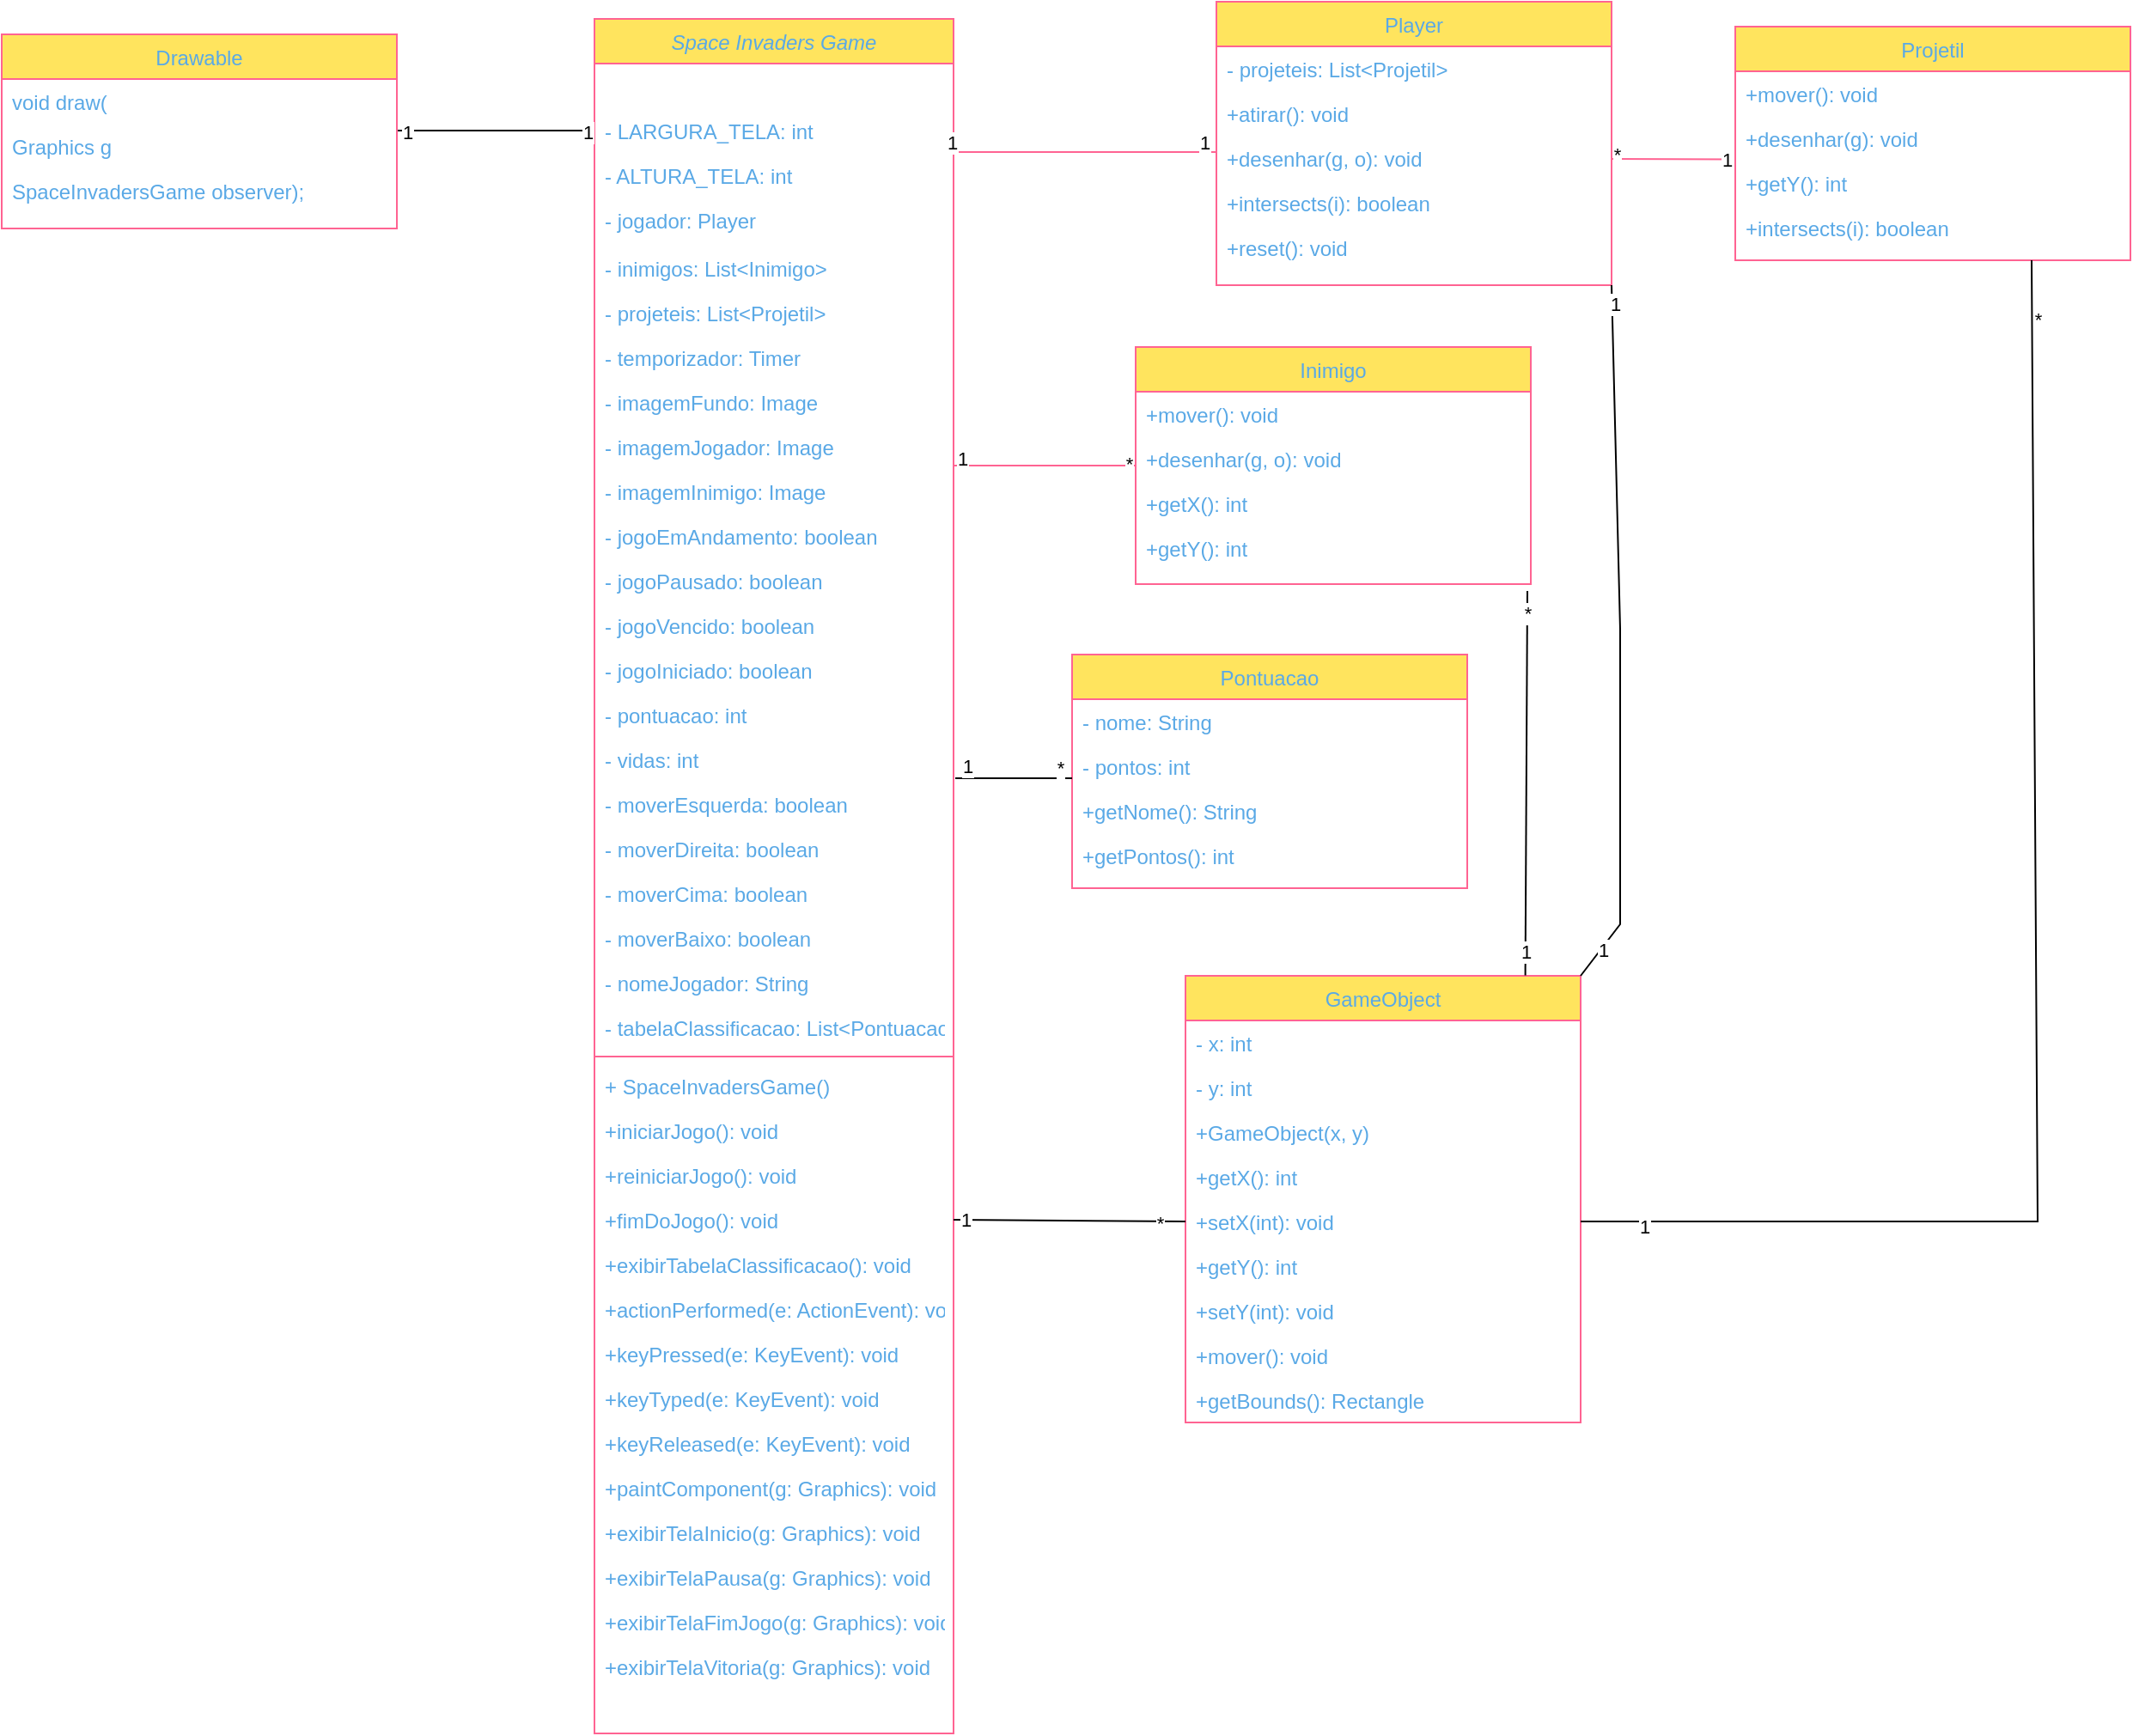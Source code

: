 <mxfile version="22.1.5" type="device">
  <diagram id="C5RBs43oDa-KdzZeNtuy" name="Page-1">
    <mxGraphModel dx="1494" dy="585" grid="0" gridSize="10" guides="1" tooltips="1" connect="1" arrows="1" fold="1" page="0" pageScale="1" pageWidth="413" pageHeight="583" math="0" shadow="0">
      <root>
        <mxCell id="WIyWlLk6GJQsqaUBKTNV-0" />
        <mxCell id="WIyWlLk6GJQsqaUBKTNV-1" parent="WIyWlLk6GJQsqaUBKTNV-0" />
        <mxCell id="eKQ7QP0AGrMG_7RsJXA4-100" value="Space Invaders Game" style="swimlane;fontStyle=2;align=center;verticalAlign=top;childLayout=stackLayout;horizontal=1;startSize=26;horizontalStack=0;resizeParent=1;resizeLast=0;collapsible=1;marginBottom=0;rounded=0;shadow=0;strokeWidth=1;labelBackgroundColor=none;fillColor=#FFE45E;strokeColor=#FF6392;fontColor=#5AA9E6;" vertex="1" parent="WIyWlLk6GJQsqaUBKTNV-1">
          <mxGeometry x="40" y="40" width="209" height="998" as="geometry">
            <mxRectangle x="230" y="140" width="160" height="26" as="alternateBounds" />
          </mxGeometry>
        </mxCell>
        <mxCell id="eKQ7QP0AGrMG_7RsJXA4-101" style="text;align=left;verticalAlign=top;spacingLeft=4;spacingRight=4;overflow=hidden;rotatable=0;points=[[0,0.5],[1,0.5]];portConstraint=eastwest;rounded=0;shadow=0;html=0;labelBackgroundColor=none;fontColor=#5AA9E6;" vertex="1" parent="eKQ7QP0AGrMG_7RsJXA4-100">
          <mxGeometry y="26" width="209" height="26" as="geometry" />
        </mxCell>
        <mxCell id="eKQ7QP0AGrMG_7RsJXA4-102" value="- LARGURA_TELA: int" style="text;align=left;verticalAlign=top;spacingLeft=4;spacingRight=4;overflow=hidden;rotatable=0;points=[[0,0.5],[1,0.5]];portConstraint=eastwest;rounded=0;shadow=0;html=0;labelBackgroundColor=none;fontColor=#5AA9E6;" vertex="1" parent="eKQ7QP0AGrMG_7RsJXA4-100">
          <mxGeometry y="52" width="209" height="26" as="geometry" />
        </mxCell>
        <mxCell id="eKQ7QP0AGrMG_7RsJXA4-103" value="- ALTURA_TELA: int" style="text;align=left;verticalAlign=top;spacingLeft=4;spacingRight=4;overflow=hidden;rotatable=0;points=[[0,0.5],[1,0.5]];portConstraint=eastwest;labelBackgroundColor=none;fontColor=#5AA9E6;" vertex="1" parent="eKQ7QP0AGrMG_7RsJXA4-100">
          <mxGeometry y="78" width="209" height="26" as="geometry" />
        </mxCell>
        <mxCell id="eKQ7QP0AGrMG_7RsJXA4-104" value="- jogador: Player" style="text;align=left;verticalAlign=top;spacingLeft=4;spacingRight=4;overflow=hidden;rotatable=0;points=[[0,0.5],[1,0.5]];portConstraint=eastwest;rounded=0;shadow=0;html=0;labelBackgroundColor=none;fontColor=#5AA9E6;" vertex="1" parent="eKQ7QP0AGrMG_7RsJXA4-100">
          <mxGeometry y="104" width="209" height="28" as="geometry" />
        </mxCell>
        <mxCell id="eKQ7QP0AGrMG_7RsJXA4-105" value="- inimigos: List&lt;Inimigo&gt;" style="text;align=left;verticalAlign=top;spacingLeft=4;spacingRight=4;overflow=hidden;rotatable=0;points=[[0,0.5],[1,0.5]];portConstraint=eastwest;rounded=0;shadow=0;html=0;labelBackgroundColor=none;fontColor=#5AA9E6;" vertex="1" parent="eKQ7QP0AGrMG_7RsJXA4-100">
          <mxGeometry y="132" width="209" height="26" as="geometry" />
        </mxCell>
        <mxCell id="eKQ7QP0AGrMG_7RsJXA4-106" value="- projeteis: List&lt;Projetil&gt;" style="text;align=left;verticalAlign=top;spacingLeft=4;spacingRight=4;overflow=hidden;rotatable=0;points=[[0,0.5],[1,0.5]];portConstraint=eastwest;rounded=0;shadow=0;html=0;labelBackgroundColor=none;fontColor=#5AA9E6;" vertex="1" parent="eKQ7QP0AGrMG_7RsJXA4-100">
          <mxGeometry y="158" width="209" height="26" as="geometry" />
        </mxCell>
        <mxCell id="eKQ7QP0AGrMG_7RsJXA4-107" value="- temporizador: Timer" style="text;align=left;verticalAlign=top;spacingLeft=4;spacingRight=4;overflow=hidden;rotatable=0;points=[[0,0.5],[1,0.5]];portConstraint=eastwest;rounded=0;shadow=0;html=0;labelBackgroundColor=none;fontColor=#5AA9E6;" vertex="1" parent="eKQ7QP0AGrMG_7RsJXA4-100">
          <mxGeometry y="184" width="209" height="26" as="geometry" />
        </mxCell>
        <mxCell id="eKQ7QP0AGrMG_7RsJXA4-108" value="- imagemFundo: Image" style="text;align=left;verticalAlign=top;spacingLeft=4;spacingRight=4;overflow=hidden;rotatable=0;points=[[0,0.5],[1,0.5]];portConstraint=eastwest;rounded=0;shadow=0;html=0;labelBackgroundColor=none;fontColor=#5AA9E6;" vertex="1" parent="eKQ7QP0AGrMG_7RsJXA4-100">
          <mxGeometry y="210" width="209" height="26" as="geometry" />
        </mxCell>
        <mxCell id="eKQ7QP0AGrMG_7RsJXA4-109" value="- imagemJogador: Image" style="text;align=left;verticalAlign=top;spacingLeft=4;spacingRight=4;overflow=hidden;rotatable=0;points=[[0,0.5],[1,0.5]];portConstraint=eastwest;rounded=0;shadow=0;html=0;labelBackgroundColor=none;fontColor=#5AA9E6;" vertex="1" parent="eKQ7QP0AGrMG_7RsJXA4-100">
          <mxGeometry y="236" width="209" height="26" as="geometry" />
        </mxCell>
        <mxCell id="eKQ7QP0AGrMG_7RsJXA4-110" value="- imagemInimigo: Image" style="text;align=left;verticalAlign=top;spacingLeft=4;spacingRight=4;overflow=hidden;rotatable=0;points=[[0,0.5],[1,0.5]];portConstraint=eastwest;rounded=0;shadow=0;html=0;labelBackgroundColor=none;fontColor=#5AA9E6;" vertex="1" parent="eKQ7QP0AGrMG_7RsJXA4-100">
          <mxGeometry y="262" width="209" height="26" as="geometry" />
        </mxCell>
        <mxCell id="eKQ7QP0AGrMG_7RsJXA4-111" value="- jogoEmAndamento: boolean" style="text;align=left;verticalAlign=top;spacingLeft=4;spacingRight=4;overflow=hidden;rotatable=0;points=[[0,0.5],[1,0.5]];portConstraint=eastwest;rounded=0;shadow=0;html=0;labelBackgroundColor=none;fontColor=#5AA9E6;" vertex="1" parent="eKQ7QP0AGrMG_7RsJXA4-100">
          <mxGeometry y="288" width="209" height="26" as="geometry" />
        </mxCell>
        <mxCell id="eKQ7QP0AGrMG_7RsJXA4-112" value="- jogoPausado: boolean" style="text;align=left;verticalAlign=top;spacingLeft=4;spacingRight=4;overflow=hidden;rotatable=0;points=[[0,0.5],[1,0.5]];portConstraint=eastwest;rounded=0;shadow=0;html=0;labelBackgroundColor=none;fontColor=#5AA9E6;" vertex="1" parent="eKQ7QP0AGrMG_7RsJXA4-100">
          <mxGeometry y="314" width="209" height="26" as="geometry" />
        </mxCell>
        <mxCell id="eKQ7QP0AGrMG_7RsJXA4-113" value="- jogoVencido: boolean" style="text;align=left;verticalAlign=top;spacingLeft=4;spacingRight=4;overflow=hidden;rotatable=0;points=[[0,0.5],[1,0.5]];portConstraint=eastwest;rounded=0;shadow=0;html=0;labelBackgroundColor=none;fontColor=#5AA9E6;" vertex="1" parent="eKQ7QP0AGrMG_7RsJXA4-100">
          <mxGeometry y="340" width="209" height="26" as="geometry" />
        </mxCell>
        <mxCell id="eKQ7QP0AGrMG_7RsJXA4-114" value="- jogoIniciado: boolean" style="text;align=left;verticalAlign=top;spacingLeft=4;spacingRight=4;overflow=hidden;rotatable=0;points=[[0,0.5],[1,0.5]];portConstraint=eastwest;rounded=0;shadow=0;html=0;labelBackgroundColor=none;fontColor=#5AA9E6;" vertex="1" parent="eKQ7QP0AGrMG_7RsJXA4-100">
          <mxGeometry y="366" width="209" height="26" as="geometry" />
        </mxCell>
        <mxCell id="eKQ7QP0AGrMG_7RsJXA4-115" value="- pontuacao: int" style="text;align=left;verticalAlign=top;spacingLeft=4;spacingRight=4;overflow=hidden;rotatable=0;points=[[0,0.5],[1,0.5]];portConstraint=eastwest;rounded=0;shadow=0;html=0;labelBackgroundColor=none;fontColor=#5AA9E6;" vertex="1" parent="eKQ7QP0AGrMG_7RsJXA4-100">
          <mxGeometry y="392" width="209" height="26" as="geometry" />
        </mxCell>
        <mxCell id="eKQ7QP0AGrMG_7RsJXA4-116" value="- vidas: int" style="text;align=left;verticalAlign=top;spacingLeft=4;spacingRight=4;overflow=hidden;rotatable=0;points=[[0,0.5],[1,0.5]];portConstraint=eastwest;rounded=0;shadow=0;html=0;labelBackgroundColor=none;fontColor=#5AA9E6;" vertex="1" parent="eKQ7QP0AGrMG_7RsJXA4-100">
          <mxGeometry y="418" width="209" height="26" as="geometry" />
        </mxCell>
        <mxCell id="eKQ7QP0AGrMG_7RsJXA4-117" value="- moverEsquerda: boolean" style="text;align=left;verticalAlign=top;spacingLeft=4;spacingRight=4;overflow=hidden;rotatable=0;points=[[0,0.5],[1,0.5]];portConstraint=eastwest;rounded=0;shadow=0;html=0;labelBackgroundColor=none;fontColor=#5AA9E6;" vertex="1" parent="eKQ7QP0AGrMG_7RsJXA4-100">
          <mxGeometry y="444" width="209" height="26" as="geometry" />
        </mxCell>
        <mxCell id="eKQ7QP0AGrMG_7RsJXA4-118" value="- moverDireita: boolean" style="text;align=left;verticalAlign=top;spacingLeft=4;spacingRight=4;overflow=hidden;rotatable=0;points=[[0,0.5],[1,0.5]];portConstraint=eastwest;rounded=0;shadow=0;html=0;labelBackgroundColor=none;fontColor=#5AA9E6;" vertex="1" parent="eKQ7QP0AGrMG_7RsJXA4-100">
          <mxGeometry y="470" width="209" height="26" as="geometry" />
        </mxCell>
        <mxCell id="eKQ7QP0AGrMG_7RsJXA4-119" value="- moverCima: boolean" style="text;align=left;verticalAlign=top;spacingLeft=4;spacingRight=4;overflow=hidden;rotatable=0;points=[[0,0.5],[1,0.5]];portConstraint=eastwest;rounded=0;shadow=0;html=0;labelBackgroundColor=none;fontColor=#5AA9E6;" vertex="1" parent="eKQ7QP0AGrMG_7RsJXA4-100">
          <mxGeometry y="496" width="209" height="26" as="geometry" />
        </mxCell>
        <mxCell id="eKQ7QP0AGrMG_7RsJXA4-120" value="- moverBaixo: boolean" style="text;align=left;verticalAlign=top;spacingLeft=4;spacingRight=4;overflow=hidden;rotatable=0;points=[[0,0.5],[1,0.5]];portConstraint=eastwest;rounded=0;shadow=0;html=0;labelBackgroundColor=none;fontColor=#5AA9E6;" vertex="1" parent="eKQ7QP0AGrMG_7RsJXA4-100">
          <mxGeometry y="522" width="209" height="26" as="geometry" />
        </mxCell>
        <mxCell id="eKQ7QP0AGrMG_7RsJXA4-121" value="- nomeJogador: String" style="text;align=left;verticalAlign=top;spacingLeft=4;spacingRight=4;overflow=hidden;rotatable=0;points=[[0,0.5],[1,0.5]];portConstraint=eastwest;rounded=0;shadow=0;html=0;labelBackgroundColor=none;fontColor=#5AA9E6;" vertex="1" parent="eKQ7QP0AGrMG_7RsJXA4-100">
          <mxGeometry y="548" width="209" height="26" as="geometry" />
        </mxCell>
        <mxCell id="eKQ7QP0AGrMG_7RsJXA4-122" value="- tabelaClassificacao: List&lt;Pontuacao&gt;" style="text;align=left;verticalAlign=top;spacingLeft=4;spacingRight=4;overflow=hidden;rotatable=0;points=[[0,0.5],[1,0.5]];portConstraint=eastwest;rounded=0;shadow=0;html=0;labelBackgroundColor=none;fontColor=#5AA9E6;" vertex="1" parent="eKQ7QP0AGrMG_7RsJXA4-100">
          <mxGeometry y="574" width="209" height="26" as="geometry" />
        </mxCell>
        <mxCell id="eKQ7QP0AGrMG_7RsJXA4-123" value="" style="line;html=1;strokeWidth=1;align=left;verticalAlign=middle;spacingTop=-1;spacingLeft=3;spacingRight=3;rotatable=0;labelPosition=right;points=[];portConstraint=eastwest;labelBackgroundColor=none;fillColor=#FFE45E;strokeColor=#FF6392;fontColor=#5AA9E6;" vertex="1" parent="eKQ7QP0AGrMG_7RsJXA4-100">
          <mxGeometry y="600" width="209" height="8" as="geometry" />
        </mxCell>
        <mxCell id="eKQ7QP0AGrMG_7RsJXA4-124" value=" + SpaceInvadersGame()" style="text;align=left;verticalAlign=top;spacingLeft=4;spacingRight=4;overflow=hidden;rotatable=0;points=[[0,0.5],[1,0.5]];portConstraint=eastwest;labelBackgroundColor=none;fontColor=#5AA9E6;" vertex="1" parent="eKQ7QP0AGrMG_7RsJXA4-100">
          <mxGeometry y="608" width="209" height="26" as="geometry" />
        </mxCell>
        <mxCell id="eKQ7QP0AGrMG_7RsJXA4-125" value="+iniciarJogo(): void" style="text;align=left;verticalAlign=top;spacingLeft=4;spacingRight=4;overflow=hidden;rotatable=0;points=[[0,0.5],[1,0.5]];portConstraint=eastwest;labelBackgroundColor=none;fontColor=#5AA9E6;" vertex="1" parent="eKQ7QP0AGrMG_7RsJXA4-100">
          <mxGeometry y="634" width="209" height="26" as="geometry" />
        </mxCell>
        <mxCell id="eKQ7QP0AGrMG_7RsJXA4-126" value="+reiniciarJogo(): void" style="text;align=left;verticalAlign=top;spacingLeft=4;spacingRight=4;overflow=hidden;rotatable=0;points=[[0,0.5],[1,0.5]];portConstraint=eastwest;labelBackgroundColor=none;fontColor=#5AA9E6;" vertex="1" parent="eKQ7QP0AGrMG_7RsJXA4-100">
          <mxGeometry y="660" width="209" height="26" as="geometry" />
        </mxCell>
        <mxCell id="eKQ7QP0AGrMG_7RsJXA4-127" value="+fimDoJogo(): void " style="text;align=left;verticalAlign=top;spacingLeft=4;spacingRight=4;overflow=hidden;rotatable=0;points=[[0,0.5],[1,0.5]];portConstraint=eastwest;labelBackgroundColor=none;fontColor=#5AA9E6;" vertex="1" parent="eKQ7QP0AGrMG_7RsJXA4-100">
          <mxGeometry y="686" width="209" height="26" as="geometry" />
        </mxCell>
        <mxCell id="eKQ7QP0AGrMG_7RsJXA4-128" value="+exibirTabelaClassificacao(): void" style="text;align=left;verticalAlign=top;spacingLeft=4;spacingRight=4;overflow=hidden;rotatable=0;points=[[0,0.5],[1,0.5]];portConstraint=eastwest;labelBackgroundColor=none;fontColor=#5AA9E6;" vertex="1" parent="eKQ7QP0AGrMG_7RsJXA4-100">
          <mxGeometry y="712" width="209" height="26" as="geometry" />
        </mxCell>
        <mxCell id="eKQ7QP0AGrMG_7RsJXA4-129" value="+actionPerformed(e: ActionEvent): void" style="text;align=left;verticalAlign=top;spacingLeft=4;spacingRight=4;overflow=hidden;rotatable=0;points=[[0,0.5],[1,0.5]];portConstraint=eastwest;labelBackgroundColor=none;fontColor=#5AA9E6;" vertex="1" parent="eKQ7QP0AGrMG_7RsJXA4-100">
          <mxGeometry y="738" width="209" height="26" as="geometry" />
        </mxCell>
        <mxCell id="eKQ7QP0AGrMG_7RsJXA4-130" value="+keyPressed(e: KeyEvent): void " style="text;align=left;verticalAlign=top;spacingLeft=4;spacingRight=4;overflow=hidden;rotatable=0;points=[[0,0.5],[1,0.5]];portConstraint=eastwest;labelBackgroundColor=none;fontColor=#5AA9E6;" vertex="1" parent="eKQ7QP0AGrMG_7RsJXA4-100">
          <mxGeometry y="764" width="209" height="26" as="geometry" />
        </mxCell>
        <mxCell id="eKQ7QP0AGrMG_7RsJXA4-131" value="+keyTyped(e: KeyEvent): void " style="text;align=left;verticalAlign=top;spacingLeft=4;spacingRight=4;overflow=hidden;rotatable=0;points=[[0,0.5],[1,0.5]];portConstraint=eastwest;labelBackgroundColor=none;fontColor=#5AA9E6;" vertex="1" parent="eKQ7QP0AGrMG_7RsJXA4-100">
          <mxGeometry y="790" width="209" height="26" as="geometry" />
        </mxCell>
        <mxCell id="eKQ7QP0AGrMG_7RsJXA4-132" value="+keyReleased(e: KeyEvent): void " style="text;align=left;verticalAlign=top;spacingLeft=4;spacingRight=4;overflow=hidden;rotatable=0;points=[[0,0.5],[1,0.5]];portConstraint=eastwest;labelBackgroundColor=none;fontColor=#5AA9E6;" vertex="1" parent="eKQ7QP0AGrMG_7RsJXA4-100">
          <mxGeometry y="816" width="209" height="26" as="geometry" />
        </mxCell>
        <mxCell id="eKQ7QP0AGrMG_7RsJXA4-133" value="+paintComponent(g: Graphics): void" style="text;align=left;verticalAlign=top;spacingLeft=4;spacingRight=4;overflow=hidden;rotatable=0;points=[[0,0.5],[1,0.5]];portConstraint=eastwest;labelBackgroundColor=none;fontColor=#5AA9E6;" vertex="1" parent="eKQ7QP0AGrMG_7RsJXA4-100">
          <mxGeometry y="842" width="209" height="26" as="geometry" />
        </mxCell>
        <mxCell id="eKQ7QP0AGrMG_7RsJXA4-134" value="+exibirTelaInicio(g: Graphics): void" style="text;align=left;verticalAlign=top;spacingLeft=4;spacingRight=4;overflow=hidden;rotatable=0;points=[[0,0.5],[1,0.5]];portConstraint=eastwest;rounded=0;shadow=0;html=0;labelBackgroundColor=none;fontColor=#5AA9E6;" vertex="1" parent="eKQ7QP0AGrMG_7RsJXA4-100">
          <mxGeometry y="868" width="209" height="26" as="geometry" />
        </mxCell>
        <mxCell id="eKQ7QP0AGrMG_7RsJXA4-135" value="+exibirTelaPausa(g: Graphics): void" style="text;align=left;verticalAlign=top;spacingLeft=4;spacingRight=4;overflow=hidden;rotatable=0;points=[[0,0.5],[1,0.5]];portConstraint=eastwest;rounded=0;shadow=0;html=0;labelBackgroundColor=none;fontColor=#5AA9E6;" vertex="1" parent="eKQ7QP0AGrMG_7RsJXA4-100">
          <mxGeometry y="894" width="209" height="26" as="geometry" />
        </mxCell>
        <mxCell id="eKQ7QP0AGrMG_7RsJXA4-136" value="+exibirTelaFimJogo(g: Graphics): void" style="text;align=left;verticalAlign=top;spacingLeft=4;spacingRight=4;overflow=hidden;rotatable=0;points=[[0,0.5],[1,0.5]];portConstraint=eastwest;rounded=0;shadow=0;html=0;labelBackgroundColor=none;fontColor=#5AA9E6;" vertex="1" parent="eKQ7QP0AGrMG_7RsJXA4-100">
          <mxGeometry y="920" width="209" height="26" as="geometry" />
        </mxCell>
        <mxCell id="eKQ7QP0AGrMG_7RsJXA4-137" value="+exibirTelaVitoria(g: Graphics): void" style="text;align=left;verticalAlign=top;spacingLeft=4;spacingRight=4;overflow=hidden;rotatable=0;points=[[0,0.5],[1,0.5]];portConstraint=eastwest;rounded=0;shadow=0;html=0;labelBackgroundColor=none;fontColor=#5AA9E6;" vertex="1" parent="eKQ7QP0AGrMG_7RsJXA4-100">
          <mxGeometry y="946" width="209" height="26" as="geometry" />
        </mxCell>
        <mxCell id="eKQ7QP0AGrMG_7RsJXA4-138" style="text;align=left;verticalAlign=top;spacingLeft=4;spacingRight=4;overflow=hidden;rotatable=0;points=[[0,0.5],[1,0.5]];portConstraint=eastwest;rounded=0;shadow=0;html=0;labelBackgroundColor=none;fontColor=#5AA9E6;" vertex="1" parent="eKQ7QP0AGrMG_7RsJXA4-100">
          <mxGeometry y="972" width="209" height="26" as="geometry" />
        </mxCell>
        <mxCell id="eKQ7QP0AGrMG_7RsJXA4-139" value="Projetil         " style="swimlane;fontStyle=0;align=center;verticalAlign=top;childLayout=stackLayout;horizontal=1;startSize=26;horizontalStack=0;resizeParent=1;resizeLast=0;collapsible=1;marginBottom=0;rounded=0;shadow=0;strokeWidth=1;labelBackgroundColor=none;fillColor=#FFE45E;strokeColor=#FF6392;fontColor=#5AA9E6;" vertex="1" parent="WIyWlLk6GJQsqaUBKTNV-1">
          <mxGeometry x="704" y="44.5" width="230" height="136" as="geometry">
            <mxRectangle x="130" y="380" width="160" height="26" as="alternateBounds" />
          </mxGeometry>
        </mxCell>
        <mxCell id="eKQ7QP0AGrMG_7RsJXA4-140" value="+mover(): void" style="text;align=left;verticalAlign=top;spacingLeft=4;spacingRight=4;overflow=hidden;rotatable=0;points=[[0,0.5],[1,0.5]];portConstraint=eastwest;labelBackgroundColor=none;fontColor=#5AA9E6;" vertex="1" parent="eKQ7QP0AGrMG_7RsJXA4-139">
          <mxGeometry y="26" width="230" height="26" as="geometry" />
        </mxCell>
        <mxCell id="eKQ7QP0AGrMG_7RsJXA4-141" value="+desenhar(g): void  " style="text;align=left;verticalAlign=top;spacingLeft=4;spacingRight=4;overflow=hidden;rotatable=0;points=[[0,0.5],[1,0.5]];portConstraint=eastwest;rounded=0;shadow=0;html=0;labelBackgroundColor=none;fontColor=#5AA9E6;" vertex="1" parent="eKQ7QP0AGrMG_7RsJXA4-139">
          <mxGeometry y="52" width="230" height="26" as="geometry" />
        </mxCell>
        <mxCell id="eKQ7QP0AGrMG_7RsJXA4-142" value="+getY(): int" style="text;align=left;verticalAlign=top;spacingLeft=4;spacingRight=4;overflow=hidden;rotatable=0;points=[[0,0.5],[1,0.5]];portConstraint=eastwest;rounded=0;shadow=0;html=0;labelBackgroundColor=none;fontColor=#5AA9E6;" vertex="1" parent="eKQ7QP0AGrMG_7RsJXA4-139">
          <mxGeometry y="78" width="230" height="26" as="geometry" />
        </mxCell>
        <mxCell id="eKQ7QP0AGrMG_7RsJXA4-143" value="+intersects(i): boolean" style="text;align=left;verticalAlign=top;spacingLeft=4;spacingRight=4;overflow=hidden;rotatable=0;points=[[0,0.5],[1,0.5]];portConstraint=eastwest;rounded=0;shadow=0;html=0;labelBackgroundColor=none;fontColor=#5AA9E6;" vertex="1" parent="eKQ7QP0AGrMG_7RsJXA4-139">
          <mxGeometry y="104" width="230" height="26" as="geometry" />
        </mxCell>
        <mxCell id="eKQ7QP0AGrMG_7RsJXA4-144" value="" style="endArrow=none;endSize=10;endFill=0;shadow=0;strokeWidth=1;rounded=0;edgeStyle=elbowEdgeStyle;elbow=vertical;labelBackgroundColor=none;fontColor=default;strokeColor=#FF6392;exitX=-0.007;exitY=-0.03;exitDx=0;exitDy=0;exitPerimeter=0;entryX=1;entryY=0.5;entryDx=0;entryDy=0;" edge="1" parent="WIyWlLk6GJQsqaUBKTNV-1" source="eKQ7QP0AGrMG_7RsJXA4-142" target="eKQ7QP0AGrMG_7RsJXA4-158">
          <mxGeometry width="160" relative="1" as="geometry">
            <mxPoint x="539" y="742" as="sourcePoint" />
            <mxPoint x="200" y="203" as="targetPoint" />
            <Array as="points" />
          </mxGeometry>
        </mxCell>
        <mxCell id="eKQ7QP0AGrMG_7RsJXA4-145" value="*" style="edgeLabel;html=1;align=center;verticalAlign=middle;resizable=0;points=[];" vertex="1" connectable="0" parent="eKQ7QP0AGrMG_7RsJXA4-144">
          <mxGeometry x="0.907" y="2" relative="1" as="geometry">
            <mxPoint y="-5" as="offset" />
          </mxGeometry>
        </mxCell>
        <mxCell id="eKQ7QP0AGrMG_7RsJXA4-146" value="1" style="edgeLabel;html=1;align=center;verticalAlign=middle;resizable=0;points=[];" vertex="1" connectable="0" parent="eKQ7QP0AGrMG_7RsJXA4-144">
          <mxGeometry x="-0.893" relative="1" as="geometry">
            <mxPoint as="offset" />
          </mxGeometry>
        </mxCell>
        <mxCell id="eKQ7QP0AGrMG_7RsJXA4-147" value="Inimigo" style="swimlane;fontStyle=0;align=center;verticalAlign=top;childLayout=stackLayout;horizontal=1;startSize=26;horizontalStack=0;resizeParent=1;resizeLast=0;collapsible=1;marginBottom=0;rounded=0;shadow=0;strokeWidth=1;labelBackgroundColor=none;fillColor=#FFE45E;strokeColor=#FF6392;fontColor=#5AA9E6;" vertex="1" parent="WIyWlLk6GJQsqaUBKTNV-1">
          <mxGeometry x="355" y="231" width="230" height="138" as="geometry">
            <mxRectangle x="340" y="380" width="170" height="26" as="alternateBounds" />
          </mxGeometry>
        </mxCell>
        <mxCell id="eKQ7QP0AGrMG_7RsJXA4-148" value="+mover(): void " style="text;align=left;verticalAlign=top;spacingLeft=4;spacingRight=4;overflow=hidden;rotatable=0;points=[[0,0.5],[1,0.5]];portConstraint=eastwest;labelBackgroundColor=none;fontColor=#5AA9E6;" vertex="1" parent="eKQ7QP0AGrMG_7RsJXA4-147">
          <mxGeometry y="26" width="230" height="26" as="geometry" />
        </mxCell>
        <mxCell id="eKQ7QP0AGrMG_7RsJXA4-149" value="+desenhar(g, o): void" style="text;align=left;verticalAlign=top;spacingLeft=4;spacingRight=4;overflow=hidden;rotatable=0;points=[[0,0.5],[1,0.5]];portConstraint=eastwest;labelBackgroundColor=none;fontColor=#5AA9E6;" vertex="1" parent="eKQ7QP0AGrMG_7RsJXA4-147">
          <mxGeometry y="52" width="230" height="26" as="geometry" />
        </mxCell>
        <mxCell id="eKQ7QP0AGrMG_7RsJXA4-150" value="+getX(): int " style="text;align=left;verticalAlign=top;spacingLeft=4;spacingRight=4;overflow=hidden;rotatable=0;points=[[0,0.5],[1,0.5]];portConstraint=eastwest;labelBackgroundColor=none;fontColor=#5AA9E6;" vertex="1" parent="eKQ7QP0AGrMG_7RsJXA4-147">
          <mxGeometry y="78" width="230" height="26" as="geometry" />
        </mxCell>
        <mxCell id="eKQ7QP0AGrMG_7RsJXA4-151" value="+getY(): int  " style="text;align=left;verticalAlign=top;spacingLeft=4;spacingRight=4;overflow=hidden;rotatable=0;points=[[0,0.5],[1,0.5]];portConstraint=eastwest;labelBackgroundColor=none;fontColor=#5AA9E6;" vertex="1" parent="eKQ7QP0AGrMG_7RsJXA4-147">
          <mxGeometry y="104" width="230" height="26" as="geometry" />
        </mxCell>
        <mxCell id="eKQ7QP0AGrMG_7RsJXA4-152" value="" style="endArrow=none;endSize=10;endFill=0;shadow=0;strokeWidth=1;rounded=0;edgeStyle=elbowEdgeStyle;elbow=vertical;labelBackgroundColor=none;fontColor=default;strokeColor=#FF6392;" edge="1" parent="WIyWlLk6GJQsqaUBKTNV-1" source="eKQ7QP0AGrMG_7RsJXA4-147" target="eKQ7QP0AGrMG_7RsJXA4-100">
          <mxGeometry width="160" relative="1" as="geometry">
            <mxPoint x="210" y="373" as="sourcePoint" />
            <mxPoint x="310" y="271" as="targetPoint" />
          </mxGeometry>
        </mxCell>
        <mxCell id="eKQ7QP0AGrMG_7RsJXA4-153" value="1" style="edgeLabel;html=1;align=center;verticalAlign=middle;resizable=0;points=[];" vertex="1" connectable="0" parent="eKQ7QP0AGrMG_7RsJXA4-152">
          <mxGeometry x="0.907" y="2" relative="1" as="geometry">
            <mxPoint y="-6" as="offset" />
          </mxGeometry>
        </mxCell>
        <mxCell id="eKQ7QP0AGrMG_7RsJXA4-154" value="*" style="edgeLabel;html=1;align=center;verticalAlign=middle;resizable=0;points=[];" vertex="1" connectable="0" parent="eKQ7QP0AGrMG_7RsJXA4-152">
          <mxGeometry x="-0.92" y="-1" relative="1" as="geometry">
            <mxPoint as="offset" />
          </mxGeometry>
        </mxCell>
        <mxCell id="eKQ7QP0AGrMG_7RsJXA4-155" value="Player" style="swimlane;fontStyle=0;align=center;verticalAlign=top;childLayout=stackLayout;horizontal=1;startSize=26;horizontalStack=0;resizeParent=1;resizeLast=0;collapsible=1;marginBottom=0;rounded=0;shadow=0;strokeWidth=1;labelBackgroundColor=none;fillColor=#FFE45E;strokeColor=#FF6392;fontColor=#5AA9E6;" vertex="1" parent="WIyWlLk6GJQsqaUBKTNV-1">
          <mxGeometry x="402" y="30" width="230" height="165" as="geometry">
            <mxRectangle x="550" y="140" width="160" height="26" as="alternateBounds" />
          </mxGeometry>
        </mxCell>
        <mxCell id="eKQ7QP0AGrMG_7RsJXA4-156" value="- projeteis: List&lt;Projetil&gt;" style="text;align=left;verticalAlign=top;spacingLeft=4;spacingRight=4;overflow=hidden;rotatable=0;points=[[0,0.5],[1,0.5]];portConstraint=eastwest;labelBackgroundColor=none;fontColor=#5AA9E6;" vertex="1" parent="eKQ7QP0AGrMG_7RsJXA4-155">
          <mxGeometry y="26" width="230" height="26" as="geometry" />
        </mxCell>
        <mxCell id="eKQ7QP0AGrMG_7RsJXA4-157" value="+atirar(): void    " style="text;align=left;verticalAlign=top;spacingLeft=4;spacingRight=4;overflow=hidden;rotatable=0;points=[[0,0.5],[1,0.5]];portConstraint=eastwest;rounded=0;shadow=0;html=0;labelBackgroundColor=none;fontColor=#5AA9E6;" vertex="1" parent="eKQ7QP0AGrMG_7RsJXA4-155">
          <mxGeometry y="52" width="230" height="26" as="geometry" />
        </mxCell>
        <mxCell id="eKQ7QP0AGrMG_7RsJXA4-158" value="+desenhar(g, o): void" style="text;align=left;verticalAlign=top;spacingLeft=4;spacingRight=4;overflow=hidden;rotatable=0;points=[[0,0.5],[1,0.5]];portConstraint=eastwest;rounded=0;shadow=0;html=0;labelBackgroundColor=none;fontColor=#5AA9E6;" vertex="1" parent="eKQ7QP0AGrMG_7RsJXA4-155">
          <mxGeometry y="78" width="230" height="26" as="geometry" />
        </mxCell>
        <mxCell id="eKQ7QP0AGrMG_7RsJXA4-159" value="+intersects(i): boolean" style="text;align=left;verticalAlign=top;spacingLeft=4;spacingRight=4;overflow=hidden;rotatable=0;points=[[0,0.5],[1,0.5]];portConstraint=eastwest;rounded=0;shadow=0;html=0;labelBackgroundColor=none;fontColor=#5AA9E6;" vertex="1" parent="eKQ7QP0AGrMG_7RsJXA4-155">
          <mxGeometry y="104" width="230" height="26" as="geometry" />
        </mxCell>
        <mxCell id="eKQ7QP0AGrMG_7RsJXA4-160" value="+reset(): void " style="text;align=left;verticalAlign=top;spacingLeft=4;spacingRight=4;overflow=hidden;rotatable=0;points=[[0,0.5],[1,0.5]];portConstraint=eastwest;rounded=0;shadow=0;html=0;labelBackgroundColor=none;fontColor=#5AA9E6;" vertex="1" parent="eKQ7QP0AGrMG_7RsJXA4-155">
          <mxGeometry y="130" width="230" height="26" as="geometry" />
        </mxCell>
        <mxCell id="eKQ7QP0AGrMG_7RsJXA4-161" value="" style="endArrow=none;shadow=0;strokeWidth=1;rounded=0;endFill=0;edgeStyle=elbowEdgeStyle;elbow=vertical;labelBackgroundColor=none;fontColor=default;strokeColor=#FF6392;" edge="1" parent="WIyWlLk6GJQsqaUBKTNV-1" source="eKQ7QP0AGrMG_7RsJXA4-100" target="eKQ7QP0AGrMG_7RsJXA4-155">
          <mxGeometry x="0.5" y="41" relative="1" as="geometry">
            <mxPoint x="380" y="192" as="sourcePoint" />
            <mxPoint x="540" y="192" as="targetPoint" />
            <mxPoint x="-40" y="32" as="offset" />
          </mxGeometry>
        </mxCell>
        <mxCell id="eKQ7QP0AGrMG_7RsJXA4-162" value="" style="resizable=0;align=right;verticalAlign=bottom;labelBackgroundColor=none;fontSize=12;fillColor=#FFE45E;strokeColor=#FF6392;fontColor=#5AA9E6;" connectable="0" vertex="1" parent="eKQ7QP0AGrMG_7RsJXA4-161">
          <mxGeometry x="1" relative="1" as="geometry">
            <mxPoint x="-7" y="4" as="offset" />
          </mxGeometry>
        </mxCell>
        <mxCell id="eKQ7QP0AGrMG_7RsJXA4-163" value="1" style="edgeLabel;html=1;align=center;verticalAlign=middle;resizable=0;points=[];" vertex="1" connectable="0" parent="eKQ7QP0AGrMG_7RsJXA4-161">
          <mxGeometry x="-0.853" y="-3" relative="1" as="geometry">
            <mxPoint x="-12" y="-9" as="offset" />
          </mxGeometry>
        </mxCell>
        <mxCell id="eKQ7QP0AGrMG_7RsJXA4-164" value="1" style="edgeLabel;html=1;align=center;verticalAlign=middle;resizable=0;points=[];" vertex="1" connectable="0" parent="eKQ7QP0AGrMG_7RsJXA4-161">
          <mxGeometry x="0.907" relative="1" as="geometry">
            <mxPoint y="-6" as="offset" />
          </mxGeometry>
        </mxCell>
        <mxCell id="eKQ7QP0AGrMG_7RsJXA4-165" value="Pontuacao       " style="swimlane;fontStyle=0;align=center;verticalAlign=top;childLayout=stackLayout;horizontal=1;startSize=26;horizontalStack=0;resizeParent=1;resizeLast=0;collapsible=1;marginBottom=0;rounded=0;shadow=0;strokeWidth=1;labelBackgroundColor=none;fillColor=#FFE45E;strokeColor=#FF6392;fontColor=#5AA9E6;" vertex="1" parent="WIyWlLk6GJQsqaUBKTNV-1">
          <mxGeometry x="318" y="410" width="230" height="136" as="geometry">
            <mxRectangle x="130" y="380" width="160" height="26" as="alternateBounds" />
          </mxGeometry>
        </mxCell>
        <mxCell id="eKQ7QP0AGrMG_7RsJXA4-166" value="- nome: String  " style="text;align=left;verticalAlign=top;spacingLeft=4;spacingRight=4;overflow=hidden;rotatable=0;points=[[0,0.5],[1,0.5]];portConstraint=eastwest;labelBackgroundColor=none;fontColor=#5AA9E6;" vertex="1" parent="eKQ7QP0AGrMG_7RsJXA4-165">
          <mxGeometry y="26" width="230" height="26" as="geometry" />
        </mxCell>
        <mxCell id="eKQ7QP0AGrMG_7RsJXA4-167" value="- pontos: int " style="text;align=left;verticalAlign=top;spacingLeft=4;spacingRight=4;overflow=hidden;rotatable=0;points=[[0,0.5],[1,0.5]];portConstraint=eastwest;rounded=0;shadow=0;html=0;labelBackgroundColor=none;fontColor=#5AA9E6;" vertex="1" parent="eKQ7QP0AGrMG_7RsJXA4-165">
          <mxGeometry y="52" width="230" height="26" as="geometry" />
        </mxCell>
        <mxCell id="eKQ7QP0AGrMG_7RsJXA4-168" value="+getNome(): String" style="text;align=left;verticalAlign=top;spacingLeft=4;spacingRight=4;overflow=hidden;rotatable=0;points=[[0,0.5],[1,0.5]];portConstraint=eastwest;rounded=0;shadow=0;html=0;labelBackgroundColor=none;fontColor=#5AA9E6;" vertex="1" parent="eKQ7QP0AGrMG_7RsJXA4-165">
          <mxGeometry y="78" width="230" height="26" as="geometry" />
        </mxCell>
        <mxCell id="eKQ7QP0AGrMG_7RsJXA4-169" value="+getPontos(): int " style="text;align=left;verticalAlign=top;spacingLeft=4;spacingRight=4;overflow=hidden;rotatable=0;points=[[0,0.5],[1,0.5]];portConstraint=eastwest;rounded=0;shadow=0;html=0;labelBackgroundColor=none;fontColor=#5AA9E6;" vertex="1" parent="eKQ7QP0AGrMG_7RsJXA4-165">
          <mxGeometry y="104" width="230" height="26" as="geometry" />
        </mxCell>
        <mxCell id="eKQ7QP0AGrMG_7RsJXA4-170" value="GameObject  " style="swimlane;fontStyle=0;align=center;verticalAlign=top;childLayout=stackLayout;horizontal=1;startSize=26;horizontalStack=0;resizeParent=1;resizeLast=0;collapsible=1;marginBottom=0;rounded=0;shadow=0;strokeWidth=1;labelBackgroundColor=none;fillColor=#FFE45E;strokeColor=#FF6392;fontColor=#5AA9E6;" vertex="1" parent="WIyWlLk6GJQsqaUBKTNV-1">
          <mxGeometry x="384" y="597" width="230" height="260" as="geometry">
            <mxRectangle x="550" y="140" width="160" height="26" as="alternateBounds" />
          </mxGeometry>
        </mxCell>
        <mxCell id="eKQ7QP0AGrMG_7RsJXA4-171" value="- x: int  " style="text;align=left;verticalAlign=top;spacingLeft=4;spacingRight=4;overflow=hidden;rotatable=0;points=[[0,0.5],[1,0.5]];portConstraint=eastwest;labelBackgroundColor=none;fontColor=#5AA9E6;" vertex="1" parent="eKQ7QP0AGrMG_7RsJXA4-170">
          <mxGeometry y="26" width="230" height="26" as="geometry" />
        </mxCell>
        <mxCell id="eKQ7QP0AGrMG_7RsJXA4-172" value="- y: int  " style="text;align=left;verticalAlign=top;spacingLeft=4;spacingRight=4;overflow=hidden;rotatable=0;points=[[0,0.5],[1,0.5]];portConstraint=eastwest;rounded=0;shadow=0;html=0;labelBackgroundColor=none;fontColor=#5AA9E6;" vertex="1" parent="eKQ7QP0AGrMG_7RsJXA4-170">
          <mxGeometry y="52" width="230" height="26" as="geometry" />
        </mxCell>
        <mxCell id="eKQ7QP0AGrMG_7RsJXA4-173" value="+GameObject(x, y)" style="text;align=left;verticalAlign=top;spacingLeft=4;spacingRight=4;overflow=hidden;rotatable=0;points=[[0,0.5],[1,0.5]];portConstraint=eastwest;rounded=0;shadow=0;html=0;labelBackgroundColor=none;fontColor=#5AA9E6;" vertex="1" parent="eKQ7QP0AGrMG_7RsJXA4-170">
          <mxGeometry y="78" width="230" height="26" as="geometry" />
        </mxCell>
        <mxCell id="eKQ7QP0AGrMG_7RsJXA4-174" value="+getX(): int " style="text;align=left;verticalAlign=top;spacingLeft=4;spacingRight=4;overflow=hidden;rotatable=0;points=[[0,0.5],[1,0.5]];portConstraint=eastwest;rounded=0;shadow=0;html=0;labelBackgroundColor=none;fontColor=#5AA9E6;" vertex="1" parent="eKQ7QP0AGrMG_7RsJXA4-170">
          <mxGeometry y="104" width="230" height="26" as="geometry" />
        </mxCell>
        <mxCell id="eKQ7QP0AGrMG_7RsJXA4-175" value="+setX(int): void " style="text;align=left;verticalAlign=top;spacingLeft=4;spacingRight=4;overflow=hidden;rotatable=0;points=[[0,0.5],[1,0.5]];portConstraint=eastwest;rounded=0;shadow=0;html=0;labelBackgroundColor=none;fontColor=#5AA9E6;" vertex="1" parent="eKQ7QP0AGrMG_7RsJXA4-170">
          <mxGeometry y="130" width="230" height="26" as="geometry" />
        </mxCell>
        <mxCell id="eKQ7QP0AGrMG_7RsJXA4-176" value="+getY(): int " style="text;align=left;verticalAlign=top;spacingLeft=4;spacingRight=4;overflow=hidden;rotatable=0;points=[[0,0.5],[1,0.5]];portConstraint=eastwest;rounded=0;shadow=0;html=0;labelBackgroundColor=none;fontColor=#5AA9E6;" vertex="1" parent="eKQ7QP0AGrMG_7RsJXA4-170">
          <mxGeometry y="156" width="230" height="26" as="geometry" />
        </mxCell>
        <mxCell id="eKQ7QP0AGrMG_7RsJXA4-177" value="+setY(int): void" style="text;align=left;verticalAlign=top;spacingLeft=4;spacingRight=4;overflow=hidden;rotatable=0;points=[[0,0.5],[1,0.5]];portConstraint=eastwest;rounded=0;shadow=0;html=0;labelBackgroundColor=none;fontColor=#5AA9E6;" vertex="1" parent="eKQ7QP0AGrMG_7RsJXA4-170">
          <mxGeometry y="182" width="230" height="26" as="geometry" />
        </mxCell>
        <mxCell id="eKQ7QP0AGrMG_7RsJXA4-178" value="+mover(): void " style="text;align=left;verticalAlign=top;spacingLeft=4;spacingRight=4;overflow=hidden;rotatable=0;points=[[0,0.5],[1,0.5]];portConstraint=eastwest;rounded=0;shadow=0;html=0;labelBackgroundColor=none;fontColor=#5AA9E6;" vertex="1" parent="eKQ7QP0AGrMG_7RsJXA4-170">
          <mxGeometry y="208" width="230" height="26" as="geometry" />
        </mxCell>
        <mxCell id="eKQ7QP0AGrMG_7RsJXA4-179" value="+getBounds(): Rectangle" style="text;align=left;verticalAlign=top;spacingLeft=4;spacingRight=4;overflow=hidden;rotatable=0;points=[[0,0.5],[1,0.5]];portConstraint=eastwest;rounded=0;shadow=0;html=0;labelBackgroundColor=none;fontColor=#5AA9E6;" vertex="1" parent="eKQ7QP0AGrMG_7RsJXA4-170">
          <mxGeometry y="234" width="230" height="26" as="geometry" />
        </mxCell>
        <mxCell id="eKQ7QP0AGrMG_7RsJXA4-180" value="" style="endArrow=none;html=1;rounded=0;exitX=1;exitY=0.5;exitDx=0;exitDy=0;entryX=0;entryY=0.5;entryDx=0;entryDy=0;" edge="1" parent="WIyWlLk6GJQsqaUBKTNV-1" source="eKQ7QP0AGrMG_7RsJXA4-127" target="eKQ7QP0AGrMG_7RsJXA4-175">
          <mxGeometry width="50" height="50" relative="1" as="geometry">
            <mxPoint x="358" y="783" as="sourcePoint" />
            <mxPoint x="408" y="733" as="targetPoint" />
          </mxGeometry>
        </mxCell>
        <mxCell id="eKQ7QP0AGrMG_7RsJXA4-181" value="1" style="edgeLabel;html=1;align=center;verticalAlign=middle;resizable=0;points=[];" vertex="1" connectable="0" parent="eKQ7QP0AGrMG_7RsJXA4-180">
          <mxGeometry x="0.017" y="-4" relative="1" as="geometry">
            <mxPoint x="-62" y="-5" as="offset" />
          </mxGeometry>
        </mxCell>
        <mxCell id="eKQ7QP0AGrMG_7RsJXA4-182" value="*" style="edgeLabel;html=1;align=center;verticalAlign=middle;resizable=0;points=[];" vertex="1" connectable="0" parent="eKQ7QP0AGrMG_7RsJXA4-180">
          <mxGeometry x="0.777" y="-1" relative="1" as="geometry">
            <mxPoint as="offset" />
          </mxGeometry>
        </mxCell>
        <mxCell id="eKQ7QP0AGrMG_7RsJXA4-183" value="" style="endArrow=none;html=1;rounded=0;" edge="1" parent="WIyWlLk6GJQsqaUBKTNV-1">
          <mxGeometry width="50" height="50" relative="1" as="geometry">
            <mxPoint x="250" y="482" as="sourcePoint" />
            <mxPoint x="318" y="482" as="targetPoint" />
          </mxGeometry>
        </mxCell>
        <mxCell id="eKQ7QP0AGrMG_7RsJXA4-184" value="1" style="edgeLabel;html=1;align=center;verticalAlign=middle;resizable=0;points=[];" vertex="1" connectable="0" parent="eKQ7QP0AGrMG_7RsJXA4-183">
          <mxGeometry x="0.023" y="-2" relative="1" as="geometry">
            <mxPoint x="-28" y="-9" as="offset" />
          </mxGeometry>
        </mxCell>
        <mxCell id="eKQ7QP0AGrMG_7RsJXA4-185" value="*" style="edgeLabel;html=1;align=center;verticalAlign=middle;resizable=0;points=[];" vertex="1" connectable="0" parent="eKQ7QP0AGrMG_7RsJXA4-183">
          <mxGeometry x="0.823" y="-5" relative="1" as="geometry">
            <mxPoint x="-1" y="-11" as="offset" />
          </mxGeometry>
        </mxCell>
        <mxCell id="eKQ7QP0AGrMG_7RsJXA4-186" value="" style="endArrow=none;html=1;rounded=0;exitX=0.86;exitY=-0.001;exitDx=0;exitDy=0;exitPerimeter=0;" edge="1" parent="WIyWlLk6GJQsqaUBKTNV-1" source="eKQ7QP0AGrMG_7RsJXA4-170">
          <mxGeometry width="50" height="50" relative="1" as="geometry">
            <mxPoint x="356" y="548" as="sourcePoint" />
            <mxPoint x="583" y="373" as="targetPoint" />
          </mxGeometry>
        </mxCell>
        <mxCell id="eKQ7QP0AGrMG_7RsJXA4-187" value="*" style="edgeLabel;html=1;align=center;verticalAlign=middle;resizable=0;points=[];" vertex="1" connectable="0" parent="eKQ7QP0AGrMG_7RsJXA4-186">
          <mxGeometry x="0.884" relative="1" as="geometry">
            <mxPoint as="offset" />
          </mxGeometry>
        </mxCell>
        <mxCell id="eKQ7QP0AGrMG_7RsJXA4-188" value="1" style="edgeLabel;html=1;align=center;verticalAlign=middle;resizable=0;points=[];" vertex="1" connectable="0" parent="eKQ7QP0AGrMG_7RsJXA4-186">
          <mxGeometry x="-0.88" relative="1" as="geometry">
            <mxPoint as="offset" />
          </mxGeometry>
        </mxCell>
        <mxCell id="eKQ7QP0AGrMG_7RsJXA4-189" value="" style="endArrow=none;html=1;rounded=0;exitX=1;exitY=0;exitDx=0;exitDy=0;endFill=0;entryX=1;entryY=1;entryDx=0;entryDy=0;" edge="1" parent="WIyWlLk6GJQsqaUBKTNV-1" source="eKQ7QP0AGrMG_7RsJXA4-170" target="eKQ7QP0AGrMG_7RsJXA4-155">
          <mxGeometry width="50" height="50" relative="1" as="geometry">
            <mxPoint x="621" y="597" as="sourcePoint" />
            <mxPoint x="654" y="206" as="targetPoint" />
            <Array as="points">
              <mxPoint x="637" y="567" />
              <mxPoint x="637" y="491" />
              <mxPoint x="637" y="395" />
            </Array>
          </mxGeometry>
        </mxCell>
        <mxCell id="eKQ7QP0AGrMG_7RsJXA4-190" value="1" style="edgeLabel;html=1;align=center;verticalAlign=middle;resizable=0;points=[];" vertex="1" connectable="0" parent="eKQ7QP0AGrMG_7RsJXA4-189">
          <mxGeometry x="0.95" y="-2" relative="1" as="geometry">
            <mxPoint x="-1" as="offset" />
          </mxGeometry>
        </mxCell>
        <mxCell id="eKQ7QP0AGrMG_7RsJXA4-191" value="1" style="edgeLabel;html=1;align=center;verticalAlign=middle;resizable=0;points=[];" vertex="1" connectable="0" parent="eKQ7QP0AGrMG_7RsJXA4-189">
          <mxGeometry x="-0.902" y="-1" relative="1" as="geometry">
            <mxPoint as="offset" />
          </mxGeometry>
        </mxCell>
        <mxCell id="eKQ7QP0AGrMG_7RsJXA4-192" value="" style="endArrow=none;html=1;rounded=0;exitX=1;exitY=0.5;exitDx=0;exitDy=0;entryX=0.75;entryY=1;entryDx=0;entryDy=0;" edge="1" parent="WIyWlLk6GJQsqaUBKTNV-1" source="eKQ7QP0AGrMG_7RsJXA4-175" target="eKQ7QP0AGrMG_7RsJXA4-139">
          <mxGeometry width="50" height="50" relative="1" as="geometry">
            <mxPoint x="733" y="547" as="sourcePoint" />
            <mxPoint x="723" y="183" as="targetPoint" />
            <Array as="points">
              <mxPoint x="880" y="740" />
            </Array>
          </mxGeometry>
        </mxCell>
        <mxCell id="eKQ7QP0AGrMG_7RsJXA4-193" value="*" style="edgeLabel;html=1;align=center;verticalAlign=middle;resizable=0;points=[];" vertex="1" connectable="0" parent="eKQ7QP0AGrMG_7RsJXA4-192">
          <mxGeometry x="0.918" y="-3" relative="1" as="geometry">
            <mxPoint as="offset" />
          </mxGeometry>
        </mxCell>
        <mxCell id="eKQ7QP0AGrMG_7RsJXA4-194" value="1" style="edgeLabel;html=1;align=center;verticalAlign=middle;resizable=0;points=[];" vertex="1" connectable="0" parent="eKQ7QP0AGrMG_7RsJXA4-192">
          <mxGeometry x="-0.911" y="-3" relative="1" as="geometry">
            <mxPoint as="offset" />
          </mxGeometry>
        </mxCell>
        <mxCell id="eKQ7QP0AGrMG_7RsJXA4-195" value="" style="edgeStyle=orthogonalEdgeStyle;rounded=0;orthogonalLoop=1;jettySize=auto;html=1;endArrow=none;endFill=0;" edge="1" parent="WIyWlLk6GJQsqaUBKTNV-1" source="eKQ7QP0AGrMG_7RsJXA4-198">
          <mxGeometry relative="1" as="geometry">
            <mxPoint x="40" y="105" as="targetPoint" />
          </mxGeometry>
        </mxCell>
        <mxCell id="eKQ7QP0AGrMG_7RsJXA4-196" value="1" style="edgeLabel;html=1;align=center;verticalAlign=middle;resizable=0;points=[];" vertex="1" connectable="0" parent="eKQ7QP0AGrMG_7RsJXA4-195">
          <mxGeometry x="-0.9" y="-1" relative="1" as="geometry">
            <mxPoint as="offset" />
          </mxGeometry>
        </mxCell>
        <mxCell id="eKQ7QP0AGrMG_7RsJXA4-197" value="1" style="edgeLabel;html=1;align=center;verticalAlign=middle;resizable=0;points=[];" vertex="1" connectable="0" parent="eKQ7QP0AGrMG_7RsJXA4-195">
          <mxGeometry x="0.932" y="-1" relative="1" as="geometry">
            <mxPoint as="offset" />
          </mxGeometry>
        </mxCell>
        <mxCell id="eKQ7QP0AGrMG_7RsJXA4-198" value="Drawable" style="swimlane;fontStyle=0;align=center;verticalAlign=top;childLayout=stackLayout;horizontal=1;startSize=26;horizontalStack=0;resizeParent=1;resizeLast=0;collapsible=1;marginBottom=0;rounded=0;shadow=0;strokeWidth=1;labelBackgroundColor=none;fillColor=#FFE45E;strokeColor=#FF6392;fontColor=#5AA9E6;" vertex="1" parent="WIyWlLk6GJQsqaUBKTNV-1">
          <mxGeometry x="-305" y="49" width="230" height="113" as="geometry">
            <mxRectangle x="130" y="380" width="160" height="26" as="alternateBounds" />
          </mxGeometry>
        </mxCell>
        <mxCell id="eKQ7QP0AGrMG_7RsJXA4-199" value="void draw(" style="text;align=left;verticalAlign=top;spacingLeft=4;spacingRight=4;overflow=hidden;rotatable=0;points=[[0,0.5],[1,0.5]];portConstraint=eastwest;labelBackgroundColor=none;fontColor=#5AA9E6;" vertex="1" parent="eKQ7QP0AGrMG_7RsJXA4-198">
          <mxGeometry y="26" width="230" height="26" as="geometry" />
        </mxCell>
        <mxCell id="eKQ7QP0AGrMG_7RsJXA4-200" value="Graphics g" style="text;align=left;verticalAlign=top;spacingLeft=4;spacingRight=4;overflow=hidden;rotatable=0;points=[[0,0.5],[1,0.5]];portConstraint=eastwest;rounded=0;shadow=0;html=0;labelBackgroundColor=none;fontColor=#5AA9E6;" vertex="1" parent="eKQ7QP0AGrMG_7RsJXA4-198">
          <mxGeometry y="52" width="230" height="26" as="geometry" />
        </mxCell>
        <mxCell id="eKQ7QP0AGrMG_7RsJXA4-201" value="SpaceInvadersGame observer);" style="text;align=left;verticalAlign=top;spacingLeft=4;spacingRight=4;overflow=hidden;rotatable=0;points=[[0,0.5],[1,0.5]];portConstraint=eastwest;rounded=0;shadow=0;html=0;labelBackgroundColor=none;fontColor=#5AA9E6;" vertex="1" parent="eKQ7QP0AGrMG_7RsJXA4-198">
          <mxGeometry y="78" width="230" height="26" as="geometry" />
        </mxCell>
      </root>
    </mxGraphModel>
  </diagram>
</mxfile>
